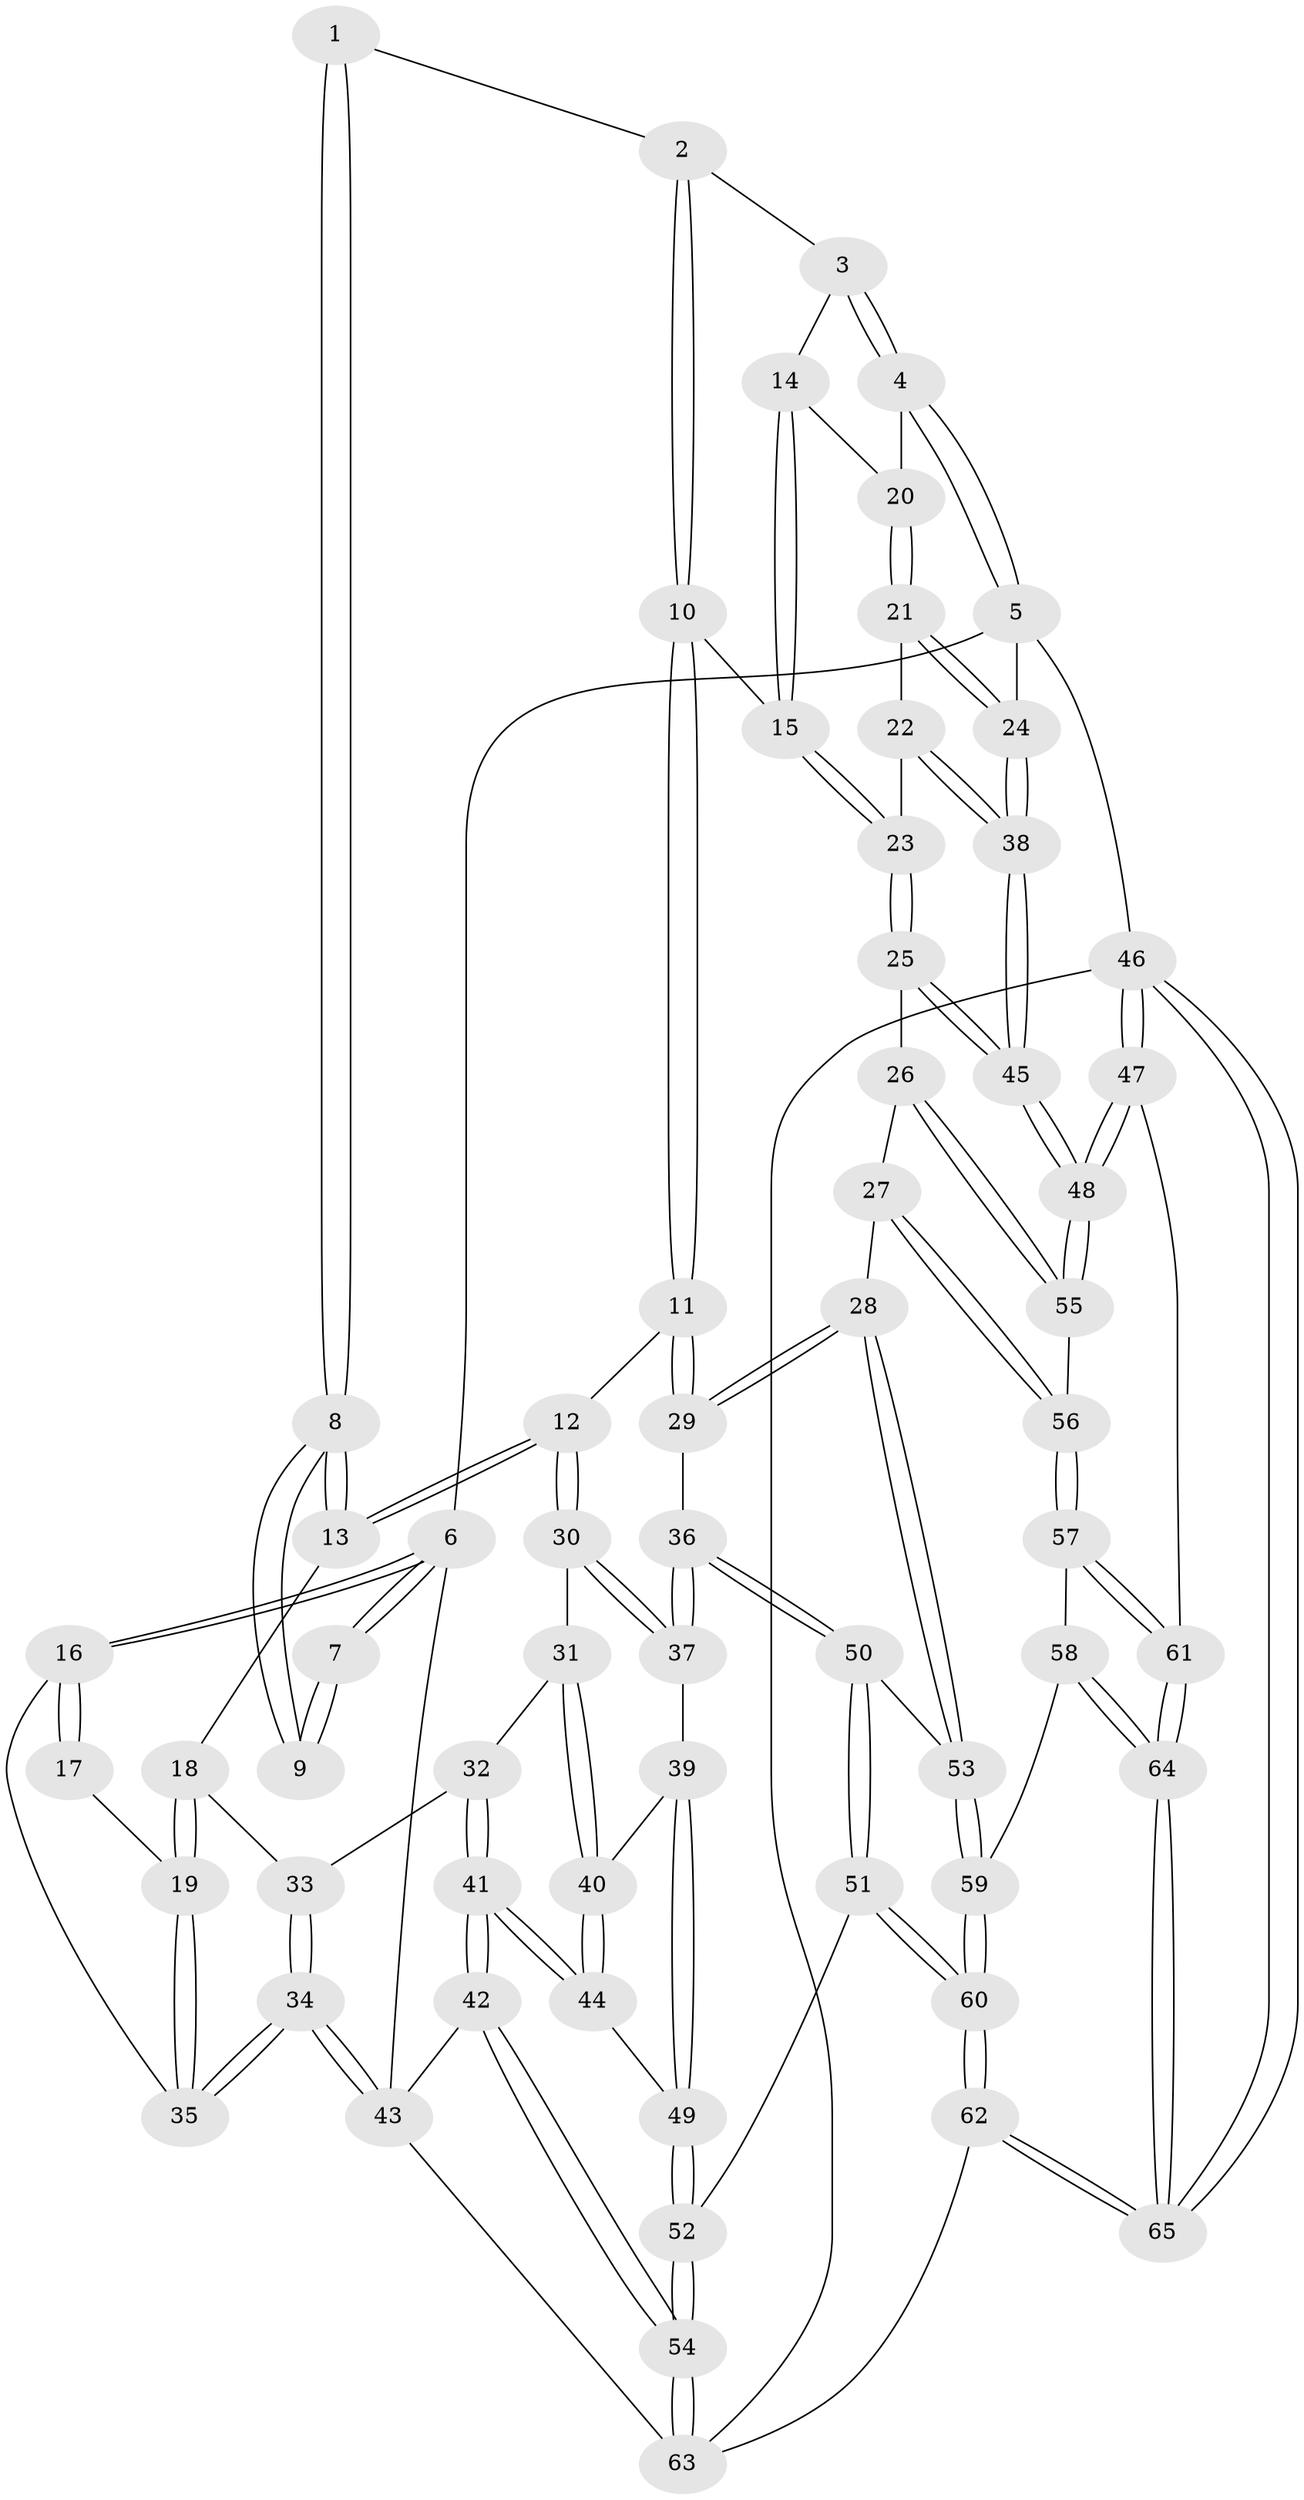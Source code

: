 // Generated by graph-tools (version 1.1) at 2025/38/03/09/25 02:38:33]
// undirected, 65 vertices, 159 edges
graph export_dot {
graph [start="1"]
  node [color=gray90,style=filled];
  1 [pos="+0.40643311432810986+0"];
  2 [pos="+0.6763090744759646+0"];
  3 [pos="+0.7072413823278738+0"];
  4 [pos="+1+0"];
  5 [pos="+1+0"];
  6 [pos="+0+0"];
  7 [pos="+0.12761735358110665+0"];
  8 [pos="+0.3461265231225173+0.15291245342480408"];
  9 [pos="+0.17810072974525243+0.09174698567523769"];
  10 [pos="+0.5450362910527757+0.19671339185169992"];
  11 [pos="+0.4810129073912405+0.23081051098031102"];
  12 [pos="+0.38263949240995915+0.21311972718085373"];
  13 [pos="+0.3581067076295791+0.18168608108821352"];
  14 [pos="+0.7112063758999068+0.1663737152294498"];
  15 [pos="+0.6349317517686631+0.2048722703600183"];
  16 [pos="+0+0"];
  17 [pos="+0.17713750536782424+0.09204013028777507"];
  18 [pos="+0.09218807183207753+0.26679281865959664"];
  19 [pos="+0+0.22639066306524677"];
  20 [pos="+0.8442758403706353+0.1837812984172398"];
  21 [pos="+0.8458469094218606+0.19872782708860884"];
  22 [pos="+0.838906488399381+0.34087185859598873"];
  23 [pos="+0.7828876522363805+0.40423055720540324"];
  24 [pos="+1+0.32940659388201604"];
  25 [pos="+0.7639668641525751+0.45441110905775145"];
  26 [pos="+0.7250895237078623+0.5027591726661845"];
  27 [pos="+0.7239127972145472+0.5037052739240279"];
  28 [pos="+0.7202517783804425+0.5050265462196458"];
  29 [pos="+0.5695120853010582+0.42647801473108904"];
  30 [pos="+0.31510042569617147+0.3495984670495376"];
  31 [pos="+0.23597185581622526+0.39050361093985125"];
  32 [pos="+0.21106288694082925+0.39848740248486425"];
  33 [pos="+0.1491543780293106+0.3317271963173167"];
  34 [pos="+0+0.5693552334234728"];
  35 [pos="+0+0.2363413815652728"];
  36 [pos="+0.41079543661257906+0.5202872774570202"];
  37 [pos="+0.4031835004905802+0.5172585945761606"];
  38 [pos="+1+0.3460962206952975"];
  39 [pos="+0.3815850545678542+0.5265729082645293"];
  40 [pos="+0.28380808075618646+0.5047152423339488"];
  41 [pos="+0.09667952094147401+0.5438499648080702"];
  42 [pos="+0+0.6568510546607635"];
  43 [pos="+0+0.65622126189045"];
  44 [pos="+0.21263420577206327+0.5595127122125994"];
  45 [pos="+1+0.5309512716412113"];
  46 [pos="+1+1"];
  47 [pos="+1+0.714437232104495"];
  48 [pos="+1+0.6595347258995975"];
  49 [pos="+0.29428438325593687+0.5925425146442073"];
  50 [pos="+0.43660993202166787+0.5838495984325102"];
  51 [pos="+0.41861554208686647+0.7184268697253796"];
  52 [pos="+0.31119075298656296+0.7390510201002466"];
  53 [pos="+0.6567445913258156+0.6167432177483692"];
  54 [pos="+0.18603238756752108+0.8326786413980466"];
  55 [pos="+1+0.6512043625464697"];
  56 [pos="+0.8581998721306304+0.691154205426484"];
  57 [pos="+0.8298021851913442+0.7770978003303205"];
  58 [pos="+0.6544804617893281+0.7613205349525739"];
  59 [pos="+0.6289795308824602+0.7440430041900633"];
  60 [pos="+0.5414205470951784+0.7896474568361649"];
  61 [pos="+0.8627396875687475+0.8238513207334698"];
  62 [pos="+0.44843818842847416+1"];
  63 [pos="+0.3172254747495511+1"];
  64 [pos="+0.8283074268304945+1"];
  65 [pos="+0.840727432374524+1"];
  1 -- 2;
  1 -- 8;
  1 -- 8;
  2 -- 3;
  2 -- 10;
  2 -- 10;
  3 -- 4;
  3 -- 4;
  3 -- 14;
  4 -- 5;
  4 -- 5;
  4 -- 20;
  5 -- 6;
  5 -- 24;
  5 -- 46;
  6 -- 7;
  6 -- 7;
  6 -- 16;
  6 -- 16;
  6 -- 43;
  7 -- 9;
  7 -- 9;
  8 -- 9;
  8 -- 9;
  8 -- 13;
  8 -- 13;
  10 -- 11;
  10 -- 11;
  10 -- 15;
  11 -- 12;
  11 -- 29;
  11 -- 29;
  12 -- 13;
  12 -- 13;
  12 -- 30;
  12 -- 30;
  13 -- 18;
  14 -- 15;
  14 -- 15;
  14 -- 20;
  15 -- 23;
  15 -- 23;
  16 -- 17;
  16 -- 17;
  16 -- 35;
  17 -- 19;
  18 -- 19;
  18 -- 19;
  18 -- 33;
  19 -- 35;
  19 -- 35;
  20 -- 21;
  20 -- 21;
  21 -- 22;
  21 -- 24;
  21 -- 24;
  22 -- 23;
  22 -- 38;
  22 -- 38;
  23 -- 25;
  23 -- 25;
  24 -- 38;
  24 -- 38;
  25 -- 26;
  25 -- 45;
  25 -- 45;
  26 -- 27;
  26 -- 55;
  26 -- 55;
  27 -- 28;
  27 -- 56;
  27 -- 56;
  28 -- 29;
  28 -- 29;
  28 -- 53;
  28 -- 53;
  29 -- 36;
  30 -- 31;
  30 -- 37;
  30 -- 37;
  31 -- 32;
  31 -- 40;
  31 -- 40;
  32 -- 33;
  32 -- 41;
  32 -- 41;
  33 -- 34;
  33 -- 34;
  34 -- 35;
  34 -- 35;
  34 -- 43;
  34 -- 43;
  36 -- 37;
  36 -- 37;
  36 -- 50;
  36 -- 50;
  37 -- 39;
  38 -- 45;
  38 -- 45;
  39 -- 40;
  39 -- 49;
  39 -- 49;
  40 -- 44;
  40 -- 44;
  41 -- 42;
  41 -- 42;
  41 -- 44;
  41 -- 44;
  42 -- 43;
  42 -- 54;
  42 -- 54;
  43 -- 63;
  44 -- 49;
  45 -- 48;
  45 -- 48;
  46 -- 47;
  46 -- 47;
  46 -- 65;
  46 -- 65;
  46 -- 63;
  47 -- 48;
  47 -- 48;
  47 -- 61;
  48 -- 55;
  48 -- 55;
  49 -- 52;
  49 -- 52;
  50 -- 51;
  50 -- 51;
  50 -- 53;
  51 -- 52;
  51 -- 60;
  51 -- 60;
  52 -- 54;
  52 -- 54;
  53 -- 59;
  53 -- 59;
  54 -- 63;
  54 -- 63;
  55 -- 56;
  56 -- 57;
  56 -- 57;
  57 -- 58;
  57 -- 61;
  57 -- 61;
  58 -- 59;
  58 -- 64;
  58 -- 64;
  59 -- 60;
  59 -- 60;
  60 -- 62;
  60 -- 62;
  61 -- 64;
  61 -- 64;
  62 -- 63;
  62 -- 65;
  62 -- 65;
  64 -- 65;
  64 -- 65;
}
